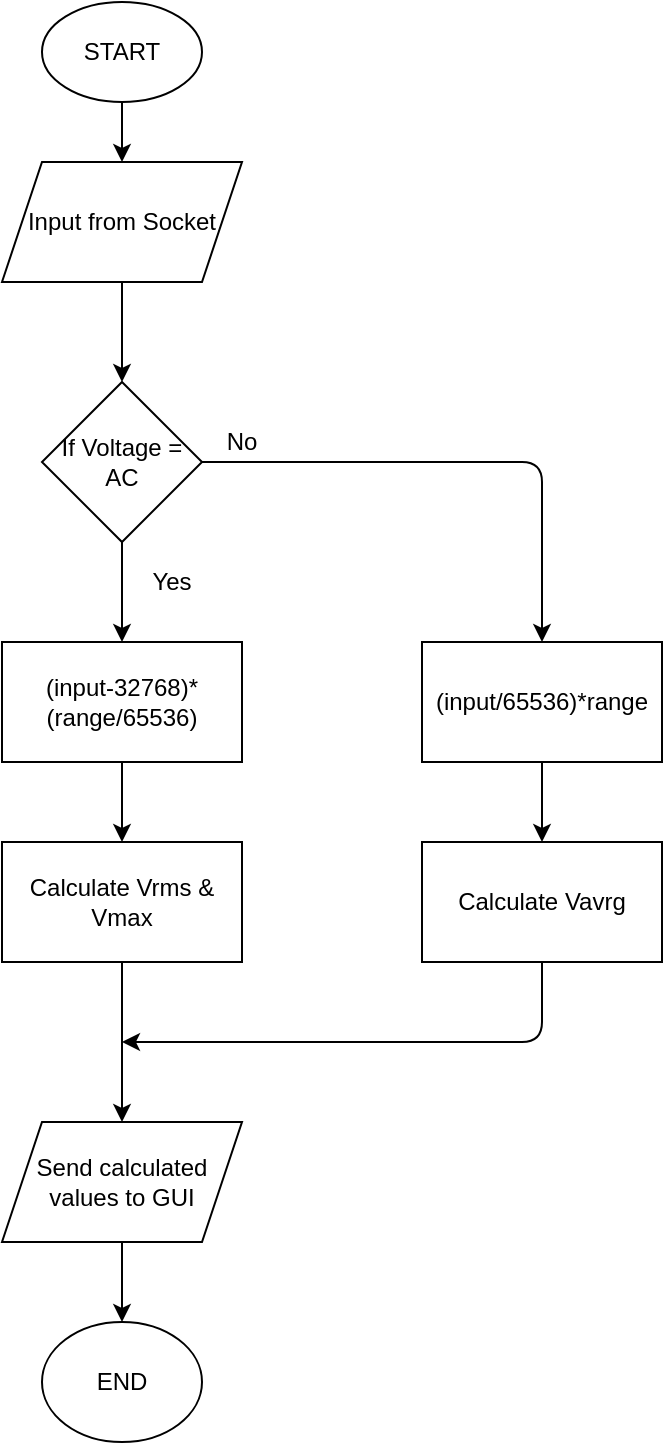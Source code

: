 <mxfile version="14.1.1" type="github"><diagram id="HiWw6Uau_RPbg2yrTvdR" name="Page-1"><mxGraphModel dx="1102" dy="525" grid="1" gridSize="10" guides="1" tooltips="1" connect="1" arrows="1" fold="1" page="1" pageScale="1" pageWidth="850" pageHeight="1100" math="0" shadow="0"><root><mxCell id="0"/><mxCell id="1" parent="0"/><mxCell id="uj1BcMqEwXsNS4FUCiwx-1" value="START" style="ellipse;whiteSpace=wrap;html=1;" vertex="1" parent="1"><mxGeometry x="360" y="40" width="80" height="50" as="geometry"/></mxCell><mxCell id="uj1BcMqEwXsNS4FUCiwx-2" value="Input from Socket" style="shape=parallelogram;perimeter=parallelogramPerimeter;whiteSpace=wrap;html=1;fixedSize=1;" vertex="1" parent="1"><mxGeometry x="340" y="120" width="120" height="60" as="geometry"/></mxCell><mxCell id="uj1BcMqEwXsNS4FUCiwx-3" value="" style="endArrow=classic;html=1;exitX=0.5;exitY=1;exitDx=0;exitDy=0;entryX=0.5;entryY=0;entryDx=0;entryDy=0;" edge="1" parent="1" source="uj1BcMqEwXsNS4FUCiwx-1" target="uj1BcMqEwXsNS4FUCiwx-2"><mxGeometry width="50" height="50" relative="1" as="geometry"><mxPoint x="400" y="230" as="sourcePoint"/><mxPoint x="450" y="180" as="targetPoint"/></mxGeometry></mxCell><mxCell id="uj1BcMqEwXsNS4FUCiwx-4" value="If Voltage = AC" style="rhombus;whiteSpace=wrap;html=1;" vertex="1" parent="1"><mxGeometry x="360" y="230" width="80" height="80" as="geometry"/></mxCell><mxCell id="uj1BcMqEwXsNS4FUCiwx-5" value="(input-32768)*(range/65536)" style="rounded=0;whiteSpace=wrap;html=1;" vertex="1" parent="1"><mxGeometry x="340" y="360" width="120" height="60" as="geometry"/></mxCell><mxCell id="uj1BcMqEwXsNS4FUCiwx-6" value="Calculate Vrms &amp;amp; Vmax" style="rounded=0;whiteSpace=wrap;html=1;" vertex="1" parent="1"><mxGeometry x="340" y="460" width="120" height="60" as="geometry"/></mxCell><mxCell id="uj1BcMqEwXsNS4FUCiwx-7" value="(input/65536)*range" style="rounded=0;whiteSpace=wrap;html=1;" vertex="1" parent="1"><mxGeometry x="550" y="360" width="120" height="60" as="geometry"/></mxCell><mxCell id="uj1BcMqEwXsNS4FUCiwx-8" value="Calculate Vavrg" style="rounded=0;whiteSpace=wrap;html=1;" vertex="1" parent="1"><mxGeometry x="550" y="460" width="120" height="60" as="geometry"/></mxCell><mxCell id="uj1BcMqEwXsNS4FUCiwx-9" value="" style="endArrow=classic;html=1;exitX=0.5;exitY=1;exitDx=0;exitDy=0;" edge="1" parent="1" source="uj1BcMqEwXsNS4FUCiwx-2" target="uj1BcMqEwXsNS4FUCiwx-4"><mxGeometry width="50" height="50" relative="1" as="geometry"><mxPoint x="400" y="300" as="sourcePoint"/><mxPoint x="450" y="250" as="targetPoint"/></mxGeometry></mxCell><mxCell id="uj1BcMqEwXsNS4FUCiwx-10" value="" style="endArrow=classic;html=1;exitX=0.5;exitY=1;exitDx=0;exitDy=0;" edge="1" parent="1" source="uj1BcMqEwXsNS4FUCiwx-4" target="uj1BcMqEwXsNS4FUCiwx-5"><mxGeometry width="50" height="50" relative="1" as="geometry"><mxPoint x="400" y="300" as="sourcePoint"/><mxPoint x="450" y="250" as="targetPoint"/></mxGeometry></mxCell><mxCell id="uj1BcMqEwXsNS4FUCiwx-11" value="" style="endArrow=classic;html=1;entryX=0.5;entryY=0;entryDx=0;entryDy=0;exitX=1;exitY=0.5;exitDx=0;exitDy=0;" edge="1" parent="1" source="uj1BcMqEwXsNS4FUCiwx-4" target="uj1BcMqEwXsNS4FUCiwx-7"><mxGeometry width="50" height="50" relative="1" as="geometry"><mxPoint x="400" y="300" as="sourcePoint"/><mxPoint x="450" y="250" as="targetPoint"/><Array as="points"><mxPoint x="610" y="270"/></Array></mxGeometry></mxCell><mxCell id="uj1BcMqEwXsNS4FUCiwx-12" value="" style="endArrow=classic;html=1;exitX=0.5;exitY=1;exitDx=0;exitDy=0;entryX=0.5;entryY=0;entryDx=0;entryDy=0;" edge="1" parent="1" source="uj1BcMqEwXsNS4FUCiwx-5" target="uj1BcMqEwXsNS4FUCiwx-6"><mxGeometry width="50" height="50" relative="1" as="geometry"><mxPoint x="400" y="300" as="sourcePoint"/><mxPoint x="450" y="250" as="targetPoint"/></mxGeometry></mxCell><mxCell id="uj1BcMqEwXsNS4FUCiwx-13" value="" style="endArrow=classic;html=1;exitX=0.5;exitY=1;exitDx=0;exitDy=0;entryX=0.5;entryY=0;entryDx=0;entryDy=0;" edge="1" parent="1" source="uj1BcMqEwXsNS4FUCiwx-7" target="uj1BcMqEwXsNS4FUCiwx-8"><mxGeometry width="50" height="50" relative="1" as="geometry"><mxPoint x="400" y="300" as="sourcePoint"/><mxPoint x="450" y="250" as="targetPoint"/></mxGeometry></mxCell><mxCell id="uj1BcMqEwXsNS4FUCiwx-14" value="Send calculated values to GUI" style="shape=parallelogram;perimeter=parallelogramPerimeter;whiteSpace=wrap;html=1;fixedSize=1;" vertex="1" parent="1"><mxGeometry x="340" y="600" width="120" height="60" as="geometry"/></mxCell><mxCell id="uj1BcMqEwXsNS4FUCiwx-15" value="" style="endArrow=classic;html=1;exitX=0.5;exitY=1;exitDx=0;exitDy=0;entryX=0.5;entryY=0;entryDx=0;entryDy=0;" edge="1" parent="1" source="uj1BcMqEwXsNS4FUCiwx-6" target="uj1BcMqEwXsNS4FUCiwx-14"><mxGeometry width="50" height="50" relative="1" as="geometry"><mxPoint x="400" y="500" as="sourcePoint"/><mxPoint x="450" y="450" as="targetPoint"/></mxGeometry></mxCell><mxCell id="uj1BcMqEwXsNS4FUCiwx-16" value="" style="endArrow=classic;html=1;exitX=0.5;exitY=1;exitDx=0;exitDy=0;" edge="1" parent="1" source="uj1BcMqEwXsNS4FUCiwx-8"><mxGeometry width="50" height="50" relative="1" as="geometry"><mxPoint x="400" y="500" as="sourcePoint"/><mxPoint x="400" y="560" as="targetPoint"/><Array as="points"><mxPoint x="610" y="560"/></Array></mxGeometry></mxCell><mxCell id="uj1BcMqEwXsNS4FUCiwx-17" value="" style="endArrow=classic;html=1;exitX=0.5;exitY=1;exitDx=0;exitDy=0;" edge="1" parent="1" source="uj1BcMqEwXsNS4FUCiwx-14"><mxGeometry width="50" height="50" relative="1" as="geometry"><mxPoint x="400" y="500" as="sourcePoint"/><mxPoint x="400" y="700" as="targetPoint"/></mxGeometry></mxCell><mxCell id="uj1BcMqEwXsNS4FUCiwx-18" value="END" style="ellipse;whiteSpace=wrap;html=1;" vertex="1" parent="1"><mxGeometry x="360" y="700" width="80" height="60" as="geometry"/></mxCell><mxCell id="uj1BcMqEwXsNS4FUCiwx-19" value="No" style="text;html=1;strokeColor=none;fillColor=none;align=center;verticalAlign=middle;whiteSpace=wrap;rounded=0;" vertex="1" parent="1"><mxGeometry x="440" y="250" width="40" height="20" as="geometry"/></mxCell><mxCell id="uj1BcMqEwXsNS4FUCiwx-20" value="Yes" style="text;html=1;strokeColor=none;fillColor=none;align=center;verticalAlign=middle;whiteSpace=wrap;rounded=0;" vertex="1" parent="1"><mxGeometry x="405" y="320" width="40" height="20" as="geometry"/></mxCell></root></mxGraphModel></diagram></mxfile>